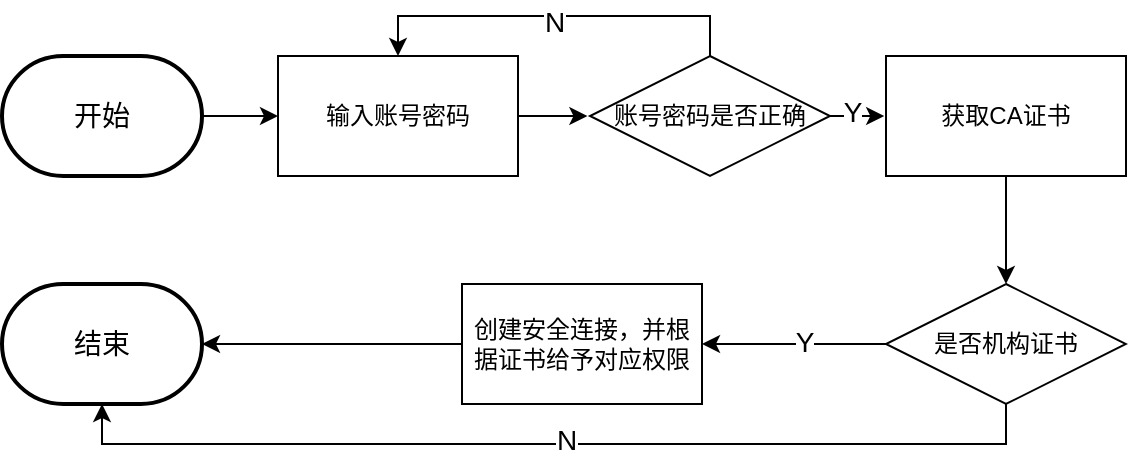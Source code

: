 <mxfile version="24.7.7">
  <diagram name="第 1 页" id="UmoXIzU9sOA4ca2LYqSI">
    <mxGraphModel dx="646" dy="353" grid="0" gridSize="10" guides="1" tooltips="1" connect="1" arrows="1" fold="1" page="1" pageScale="1" pageWidth="827" pageHeight="1169" background="#ffffff" math="0" shadow="0">
      <root>
        <mxCell id="0" />
        <mxCell id="1" parent="0" />
        <mxCell id="TRBixEu1Uu-TYHWcGNYj-41" style="edgeStyle=orthogonalEdgeStyle;rounded=0;orthogonalLoop=1;jettySize=auto;html=1;exitX=1;exitY=0.5;exitDx=0;exitDy=0;exitPerimeter=0;entryX=0;entryY=0.5;entryDx=0;entryDy=0;" edge="1" parent="1" source="TRBixEu1Uu-TYHWcGNYj-2" target="TRBixEu1Uu-TYHWcGNYj-17">
          <mxGeometry relative="1" as="geometry" />
        </mxCell>
        <mxCell id="TRBixEu1Uu-TYHWcGNYj-2" value="&lt;font style=&quot;font-size: 14px;&quot;&gt;开始&lt;/font&gt;" style="strokeWidth=2;html=1;shape=mxgraph.flowchart.terminator;whiteSpace=wrap;" vertex="1" parent="1">
          <mxGeometry x="94" y="61" width="100" height="60" as="geometry" />
        </mxCell>
        <mxCell id="TRBixEu1Uu-TYHWcGNYj-43" style="edgeStyle=orthogonalEdgeStyle;rounded=0;orthogonalLoop=1;jettySize=auto;html=1;exitX=1;exitY=0.5;exitDx=0;exitDy=0;" edge="1" parent="1" source="TRBixEu1Uu-TYHWcGNYj-9">
          <mxGeometry relative="1" as="geometry">
            <mxPoint x="535.07" y="90.81" as="targetPoint" />
          </mxGeometry>
        </mxCell>
        <mxCell id="TRBixEu1Uu-TYHWcGNYj-51" value="&lt;font style=&quot;font-size: 14px;&quot;&gt;Y&lt;/font&gt;" style="edgeLabel;html=1;align=center;verticalAlign=middle;resizable=0;points=[];" vertex="1" connectable="0" parent="TRBixEu1Uu-TYHWcGNYj-43">
          <mxGeometry x="-0.232" y="2" relative="1" as="geometry">
            <mxPoint as="offset" />
          </mxGeometry>
        </mxCell>
        <mxCell id="TRBixEu1Uu-TYHWcGNYj-47" style="edgeStyle=orthogonalEdgeStyle;rounded=0;orthogonalLoop=1;jettySize=auto;html=1;exitX=0.5;exitY=0;exitDx=0;exitDy=0;entryX=0.5;entryY=0;entryDx=0;entryDy=0;" edge="1" parent="1" source="TRBixEu1Uu-TYHWcGNYj-9" target="TRBixEu1Uu-TYHWcGNYj-17">
          <mxGeometry relative="1" as="geometry" />
        </mxCell>
        <mxCell id="TRBixEu1Uu-TYHWcGNYj-50" value="&lt;font style=&quot;font-size: 14px;&quot;&gt;N&lt;/font&gt;" style="edgeLabel;html=1;align=center;verticalAlign=middle;resizable=0;points=[];" vertex="1" connectable="0" parent="TRBixEu1Uu-TYHWcGNYj-47">
          <mxGeometry x="0.001" y="3" relative="1" as="geometry">
            <mxPoint as="offset" />
          </mxGeometry>
        </mxCell>
        <mxCell id="TRBixEu1Uu-TYHWcGNYj-9" value="账号密码是否正确" style="rhombus;whiteSpace=wrap;html=1;" vertex="1" parent="1">
          <mxGeometry x="388" y="61" width="120" height="60" as="geometry" />
        </mxCell>
        <mxCell id="TRBixEu1Uu-TYHWcGNYj-44" style="edgeStyle=orthogonalEdgeStyle;rounded=0;orthogonalLoop=1;jettySize=auto;html=1;exitX=0.5;exitY=1;exitDx=0;exitDy=0;" edge="1" parent="1" source="TRBixEu1Uu-TYHWcGNYj-12" target="TRBixEu1Uu-TYHWcGNYj-28">
          <mxGeometry relative="1" as="geometry" />
        </mxCell>
        <mxCell id="TRBixEu1Uu-TYHWcGNYj-12" value="获取CA证书" style="rounded=0;whiteSpace=wrap;html=1;" vertex="1" parent="1">
          <mxGeometry x="536" y="61" width="120" height="60" as="geometry" />
        </mxCell>
        <mxCell id="TRBixEu1Uu-TYHWcGNYj-42" style="edgeStyle=orthogonalEdgeStyle;rounded=0;orthogonalLoop=1;jettySize=auto;html=1;exitX=1;exitY=0.5;exitDx=0;exitDy=0;" edge="1" parent="1" source="TRBixEu1Uu-TYHWcGNYj-17">
          <mxGeometry relative="1" as="geometry">
            <mxPoint x="386.729" y="90.81" as="targetPoint" />
          </mxGeometry>
        </mxCell>
        <mxCell id="TRBixEu1Uu-TYHWcGNYj-17" value="输入账号密码" style="rounded=0;whiteSpace=wrap;html=1;" vertex="1" parent="1">
          <mxGeometry x="232" y="61" width="120" height="60" as="geometry" />
        </mxCell>
        <mxCell id="TRBixEu1Uu-TYHWcGNYj-45" style="edgeStyle=orthogonalEdgeStyle;rounded=0;orthogonalLoop=1;jettySize=auto;html=1;exitX=0;exitY=0.5;exitDx=0;exitDy=0;entryX=1;entryY=0.5;entryDx=0;entryDy=0;" edge="1" parent="1" source="TRBixEu1Uu-TYHWcGNYj-28" target="TRBixEu1Uu-TYHWcGNYj-33">
          <mxGeometry relative="1" as="geometry" />
        </mxCell>
        <mxCell id="TRBixEu1Uu-TYHWcGNYj-52" value="&lt;font style=&quot;font-size: 14px;&quot;&gt;Y&lt;/font&gt;" style="edgeLabel;html=1;align=center;verticalAlign=middle;resizable=0;points=[];" vertex="1" connectable="0" parent="TRBixEu1Uu-TYHWcGNYj-45">
          <mxGeometry x="-0.102" y="-1" relative="1" as="geometry">
            <mxPoint as="offset" />
          </mxGeometry>
        </mxCell>
        <mxCell id="TRBixEu1Uu-TYHWcGNYj-28" value="是否机构证书" style="rhombus;whiteSpace=wrap;html=1;" vertex="1" parent="1">
          <mxGeometry x="536" y="175" width="120" height="60" as="geometry" />
        </mxCell>
        <mxCell id="TRBixEu1Uu-TYHWcGNYj-30" value="&lt;font style=&quot;font-size: 14px;&quot;&gt;结束&lt;/font&gt;" style="strokeWidth=2;html=1;shape=mxgraph.flowchart.terminator;whiteSpace=wrap;" vertex="1" parent="1">
          <mxGeometry x="94" y="175" width="100" height="60" as="geometry" />
        </mxCell>
        <mxCell id="TRBixEu1Uu-TYHWcGNYj-33" value="创建安全连接，并根据证书给予对应权限" style="rounded=0;whiteSpace=wrap;html=1;" vertex="1" parent="1">
          <mxGeometry x="324" y="175" width="120" height="60" as="geometry" />
        </mxCell>
        <mxCell id="TRBixEu1Uu-TYHWcGNYj-46" style="edgeStyle=orthogonalEdgeStyle;rounded=0;orthogonalLoop=1;jettySize=auto;html=1;exitX=0;exitY=0.5;exitDx=0;exitDy=0;entryX=1;entryY=0.5;entryDx=0;entryDy=0;entryPerimeter=0;" edge="1" parent="1" source="TRBixEu1Uu-TYHWcGNYj-33" target="TRBixEu1Uu-TYHWcGNYj-30">
          <mxGeometry relative="1" as="geometry" />
        </mxCell>
        <mxCell id="TRBixEu1Uu-TYHWcGNYj-48" style="edgeStyle=orthogonalEdgeStyle;rounded=0;orthogonalLoop=1;jettySize=auto;html=1;exitX=0.5;exitY=1;exitDx=0;exitDy=0;entryX=0.5;entryY=1;entryDx=0;entryDy=0;entryPerimeter=0;" edge="1" parent="1" source="TRBixEu1Uu-TYHWcGNYj-28" target="TRBixEu1Uu-TYHWcGNYj-30">
          <mxGeometry relative="1" as="geometry" />
        </mxCell>
        <mxCell id="TRBixEu1Uu-TYHWcGNYj-53" value="&lt;font style=&quot;font-size: 14px;&quot;&gt;N&lt;/font&gt;" style="edgeLabel;html=1;align=center;verticalAlign=middle;resizable=0;points=[];" vertex="1" connectable="0" parent="TRBixEu1Uu-TYHWcGNYj-48">
          <mxGeometry x="-0.023" y="-2" relative="1" as="geometry">
            <mxPoint as="offset" />
          </mxGeometry>
        </mxCell>
      </root>
    </mxGraphModel>
  </diagram>
</mxfile>
